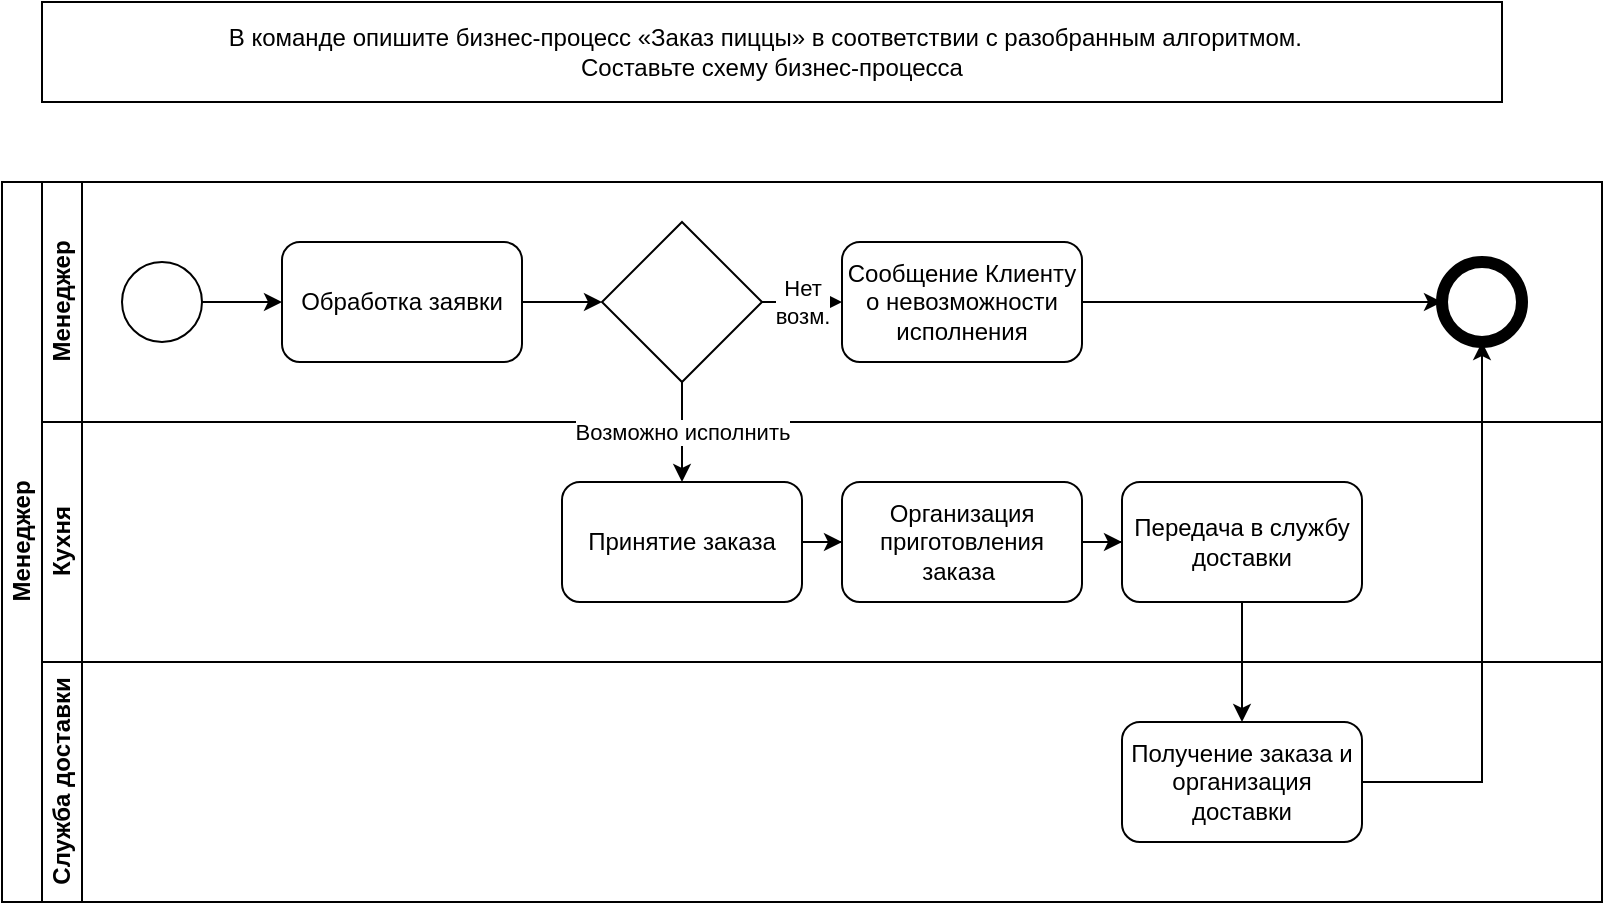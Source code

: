 <mxfile version="21.6.6" type="device">
  <diagram name="Страница 1" id="KrMR0HEBOF8-u6bVIpXX">
    <mxGraphModel dx="1114" dy="573" grid="1" gridSize="10" guides="1" tooltips="1" connect="1" arrows="1" fold="1" page="1" pageScale="1" pageWidth="827" pageHeight="1169" math="0" shadow="0">
      <root>
        <mxCell id="0" />
        <mxCell id="1" parent="0" />
        <mxCell id="YyWY8iluTcWURffDMS7K-2" value="В команде опишите бизнес-процесс «Заказ пиццы» в соответствии с разобранным алгоритмом.&amp;nbsp;&amp;nbsp;&lt;br&gt;Составьте схему бизнес-процесса" style="rounded=0;whiteSpace=wrap;html=1;" vertex="1" parent="1">
          <mxGeometry x="30" y="20" width="730" height="50" as="geometry" />
        </mxCell>
        <mxCell id="YyWY8iluTcWURffDMS7K-3" value="Менеджер" style="swimlane;childLayout=stackLayout;resizeParent=1;resizeParentMax=0;horizontal=0;startSize=20;horizontalStack=0;html=1;" vertex="1" parent="1">
          <mxGeometry x="10" y="110" width="800" height="360" as="geometry" />
        </mxCell>
        <mxCell id="YyWY8iluTcWURffDMS7K-4" value="Менеджер" style="swimlane;startSize=20;horizontal=0;html=1;" vertex="1" parent="YyWY8iluTcWURffDMS7K-3">
          <mxGeometry x="20" width="780" height="120" as="geometry" />
        </mxCell>
        <mxCell id="YyWY8iluTcWURffDMS7K-17" value="" style="edgeStyle=orthogonalEdgeStyle;rounded=0;orthogonalLoop=1;jettySize=auto;html=1;" edge="1" parent="YyWY8iluTcWURffDMS7K-4" source="YyWY8iluTcWURffDMS7K-8" target="YyWY8iluTcWURffDMS7K-10">
          <mxGeometry relative="1" as="geometry" />
        </mxCell>
        <mxCell id="YyWY8iluTcWURffDMS7K-8" value="" style="verticalLabelPosition=bottom;verticalAlign=top;html=1;shape=mxgraph.flowchart.on-page_reference;" vertex="1" parent="YyWY8iluTcWURffDMS7K-4">
          <mxGeometry x="40" y="40" width="40" height="40" as="geometry" />
        </mxCell>
        <mxCell id="YyWY8iluTcWURffDMS7K-18" value="" style="edgeStyle=orthogonalEdgeStyle;rounded=0;orthogonalLoop=1;jettySize=auto;html=1;" edge="1" parent="YyWY8iluTcWURffDMS7K-4" source="YyWY8iluTcWURffDMS7K-10" target="YyWY8iluTcWURffDMS7K-13">
          <mxGeometry relative="1" as="geometry" />
        </mxCell>
        <mxCell id="YyWY8iluTcWURffDMS7K-10" value="Обработка заявки" style="rounded=1;whiteSpace=wrap;html=1;" vertex="1" parent="YyWY8iluTcWURffDMS7K-4">
          <mxGeometry x="120" y="30" width="120" height="60" as="geometry" />
        </mxCell>
        <mxCell id="YyWY8iluTcWURffDMS7K-19" value="Нет&lt;br&gt;возм." style="edgeStyle=orthogonalEdgeStyle;rounded=0;orthogonalLoop=1;jettySize=auto;html=1;" edge="1" parent="YyWY8iluTcWURffDMS7K-4" source="YyWY8iluTcWURffDMS7K-13" target="YyWY8iluTcWURffDMS7K-15">
          <mxGeometry relative="1" as="geometry" />
        </mxCell>
        <mxCell id="YyWY8iluTcWURffDMS7K-13" value="" style="rhombus;whiteSpace=wrap;html=1;" vertex="1" parent="YyWY8iluTcWURffDMS7K-4">
          <mxGeometry x="280" y="20" width="80" height="80" as="geometry" />
        </mxCell>
        <mxCell id="YyWY8iluTcWURffDMS7K-20" value="" style="edgeStyle=orthogonalEdgeStyle;rounded=0;orthogonalLoop=1;jettySize=auto;html=1;" edge="1" parent="YyWY8iluTcWURffDMS7K-4" source="YyWY8iluTcWURffDMS7K-15" target="YyWY8iluTcWURffDMS7K-16">
          <mxGeometry relative="1" as="geometry" />
        </mxCell>
        <mxCell id="YyWY8iluTcWURffDMS7K-15" value="Сообщение Клиенту о невозможности исполнения" style="rounded=1;whiteSpace=wrap;html=1;" vertex="1" parent="YyWY8iluTcWURffDMS7K-4">
          <mxGeometry x="400" y="30" width="120" height="60" as="geometry" />
        </mxCell>
        <mxCell id="YyWY8iluTcWURffDMS7K-16" value="" style="verticalLabelPosition=bottom;verticalAlign=top;html=1;shape=mxgraph.flowchart.on-page_reference;strokeWidth=6;" vertex="1" parent="YyWY8iluTcWURffDMS7K-4">
          <mxGeometry x="700" y="40" width="40" height="40" as="geometry" />
        </mxCell>
        <mxCell id="YyWY8iluTcWURffDMS7K-5" value="Кухня" style="swimlane;startSize=20;horizontal=0;html=1;" vertex="1" parent="YyWY8iluTcWURffDMS7K-3">
          <mxGeometry x="20" y="120" width="780" height="120" as="geometry" />
        </mxCell>
        <mxCell id="YyWY8iluTcWURffDMS7K-27" value="" style="edgeStyle=orthogonalEdgeStyle;rounded=0;orthogonalLoop=1;jettySize=auto;html=1;" edge="1" parent="YyWY8iluTcWURffDMS7K-5" source="YyWY8iluTcWURffDMS7K-14" target="YyWY8iluTcWURffDMS7K-22">
          <mxGeometry relative="1" as="geometry" />
        </mxCell>
        <mxCell id="YyWY8iluTcWURffDMS7K-14" value="Принятие заказа" style="rounded=1;whiteSpace=wrap;html=1;" vertex="1" parent="YyWY8iluTcWURffDMS7K-5">
          <mxGeometry x="260" y="30" width="120" height="60" as="geometry" />
        </mxCell>
        <mxCell id="YyWY8iluTcWURffDMS7K-32" value="" style="edgeStyle=orthogonalEdgeStyle;rounded=0;orthogonalLoop=1;jettySize=auto;html=1;" edge="1" parent="YyWY8iluTcWURffDMS7K-5" source="YyWY8iluTcWURffDMS7K-22" target="YyWY8iluTcWURffDMS7K-23">
          <mxGeometry relative="1" as="geometry" />
        </mxCell>
        <mxCell id="YyWY8iluTcWURffDMS7K-22" value="Организация приготовления заказа&amp;nbsp;&lt;br&gt;" style="rounded=1;whiteSpace=wrap;html=1;" vertex="1" parent="YyWY8iluTcWURffDMS7K-5">
          <mxGeometry x="400" y="30" width="120" height="60" as="geometry" />
        </mxCell>
        <mxCell id="YyWY8iluTcWURffDMS7K-23" value="Передача в службу доставки" style="rounded=1;whiteSpace=wrap;html=1;" vertex="1" parent="YyWY8iluTcWURffDMS7K-5">
          <mxGeometry x="540" y="30" width="120" height="60" as="geometry" />
        </mxCell>
        <mxCell id="YyWY8iluTcWURffDMS7K-6" value="Служба доставки" style="swimlane;startSize=20;horizontal=0;html=1;" vertex="1" parent="YyWY8iluTcWURffDMS7K-3">
          <mxGeometry x="20" y="240" width="780" height="120" as="geometry" />
        </mxCell>
        <mxCell id="YyWY8iluTcWURffDMS7K-24" value="Получение заказа и организация доставки" style="rounded=1;whiteSpace=wrap;html=1;" vertex="1" parent="YyWY8iluTcWURffDMS7K-6">
          <mxGeometry x="540" y="30" width="120" height="60" as="geometry" />
        </mxCell>
        <mxCell id="YyWY8iluTcWURffDMS7K-21" value="Возможно исполнить" style="edgeStyle=orthogonalEdgeStyle;rounded=0;orthogonalLoop=1;jettySize=auto;html=1;" edge="1" parent="YyWY8iluTcWURffDMS7K-3" source="YyWY8iluTcWURffDMS7K-13" target="YyWY8iluTcWURffDMS7K-14">
          <mxGeometry relative="1" as="geometry" />
        </mxCell>
        <mxCell id="YyWY8iluTcWURffDMS7K-29" value="" style="edgeStyle=orthogonalEdgeStyle;rounded=0;orthogonalLoop=1;jettySize=auto;html=1;" edge="1" parent="YyWY8iluTcWURffDMS7K-3" source="YyWY8iluTcWURffDMS7K-23" target="YyWY8iluTcWURffDMS7K-24">
          <mxGeometry relative="1" as="geometry" />
        </mxCell>
        <mxCell id="YyWY8iluTcWURffDMS7K-31" value="" style="edgeStyle=orthogonalEdgeStyle;rounded=0;orthogonalLoop=1;jettySize=auto;html=1;entryX=0.5;entryY=1;entryDx=0;entryDy=0;entryPerimeter=0;" edge="1" parent="YyWY8iluTcWURffDMS7K-3" source="YyWY8iluTcWURffDMS7K-24" target="YyWY8iluTcWURffDMS7K-16">
          <mxGeometry relative="1" as="geometry">
            <mxPoint x="760" y="300" as="targetPoint" />
          </mxGeometry>
        </mxCell>
      </root>
    </mxGraphModel>
  </diagram>
</mxfile>
